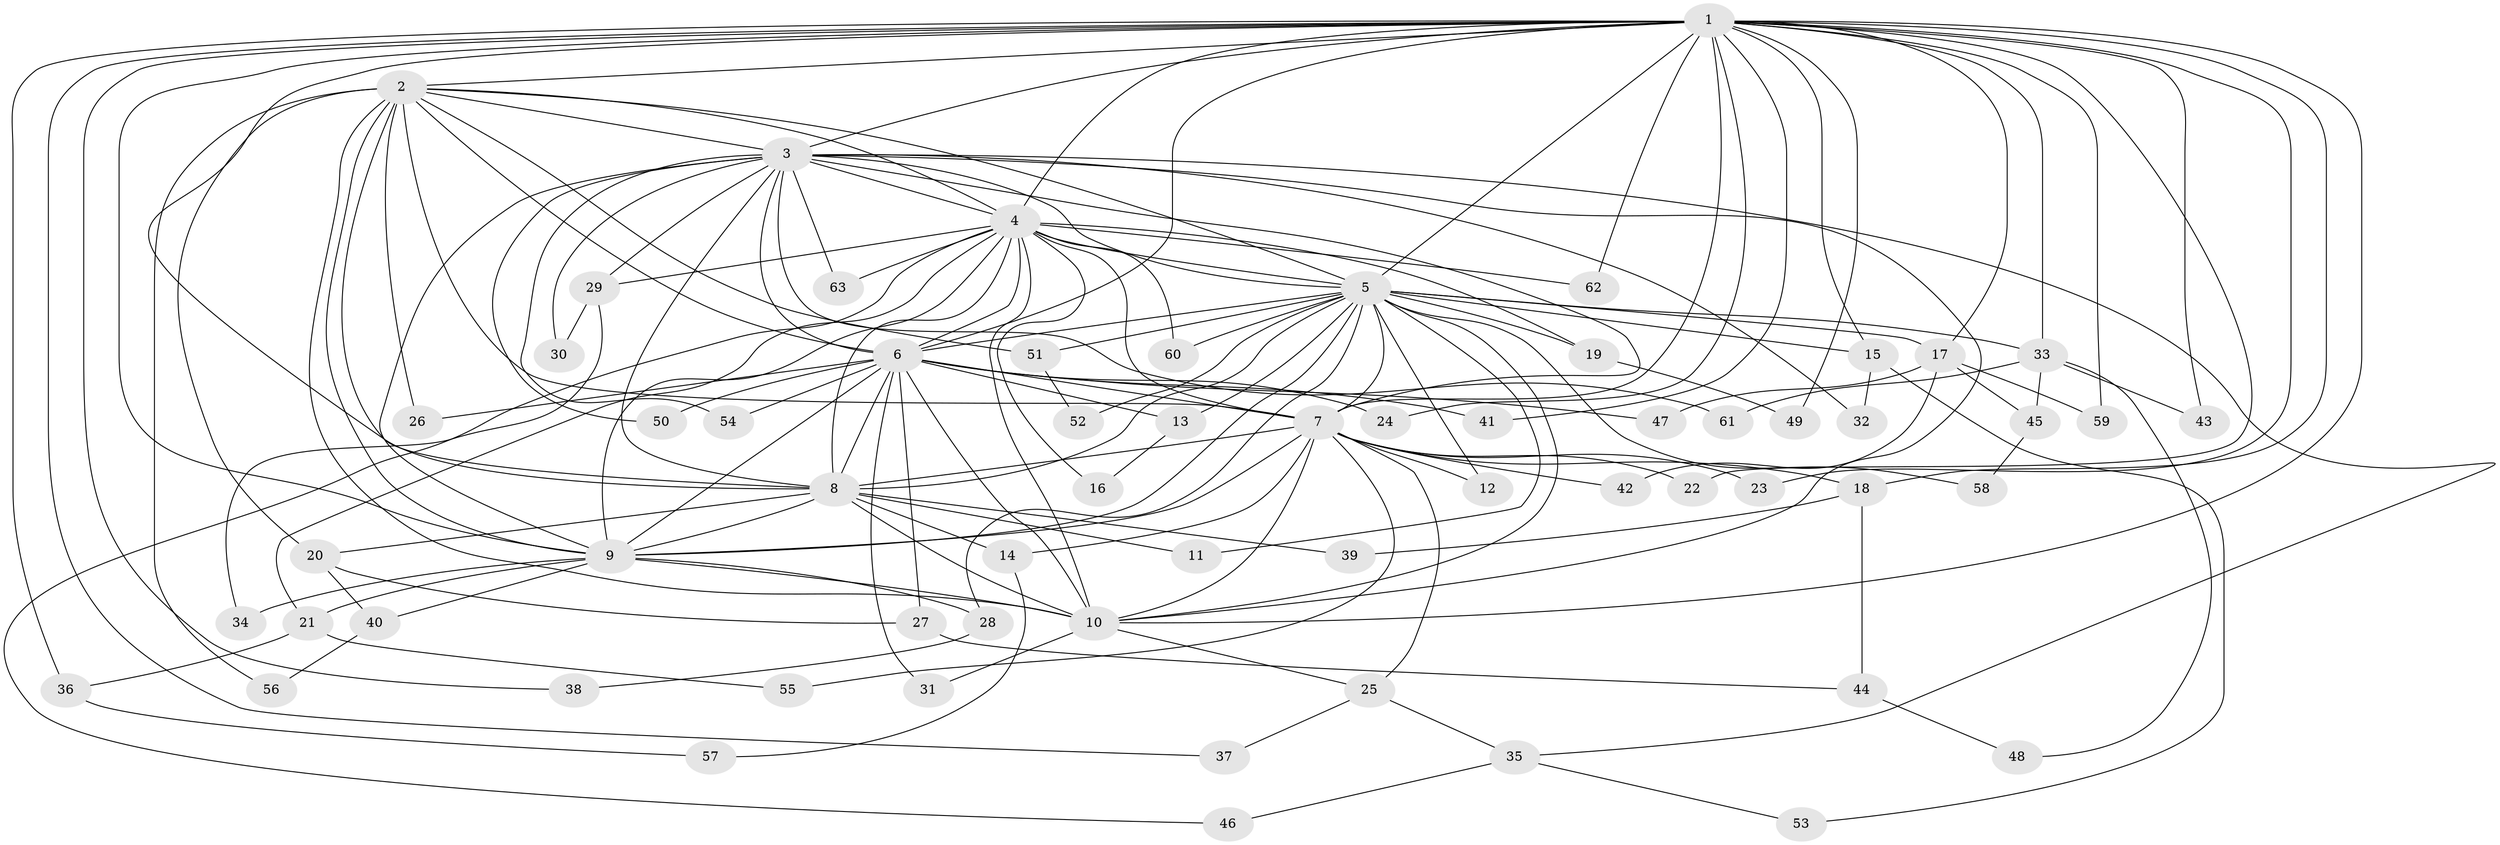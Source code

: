 // coarse degree distribution, {21: 0.02702702702702703, 12: 0.05405405405405406, 14: 0.02702702702702703, 15: 0.02702702702702703, 18: 0.02702702702702703, 16: 0.02702702702702703, 17: 0.02702702702702703, 11: 0.02702702702702703, 10: 0.02702702702702703, 2: 0.4864864864864865, 4: 0.13513513513513514, 3: 0.08108108108108109, 5: 0.02702702702702703}
// Generated by graph-tools (version 1.1) at 2025/17/03/04/25 18:17:45]
// undirected, 63 vertices, 151 edges
graph export_dot {
graph [start="1"]
  node [color=gray90,style=filled];
  1;
  2;
  3;
  4;
  5;
  6;
  7;
  8;
  9;
  10;
  11;
  12;
  13;
  14;
  15;
  16;
  17;
  18;
  19;
  20;
  21;
  22;
  23;
  24;
  25;
  26;
  27;
  28;
  29;
  30;
  31;
  32;
  33;
  34;
  35;
  36;
  37;
  38;
  39;
  40;
  41;
  42;
  43;
  44;
  45;
  46;
  47;
  48;
  49;
  50;
  51;
  52;
  53;
  54;
  55;
  56;
  57;
  58;
  59;
  60;
  61;
  62;
  63;
  1 -- 2;
  1 -- 3;
  1 -- 4;
  1 -- 5;
  1 -- 6;
  1 -- 7;
  1 -- 8;
  1 -- 9;
  1 -- 10;
  1 -- 15;
  1 -- 17;
  1 -- 18;
  1 -- 22;
  1 -- 23;
  1 -- 24;
  1 -- 33;
  1 -- 36;
  1 -- 37;
  1 -- 38;
  1 -- 41;
  1 -- 43;
  1 -- 49;
  1 -- 59;
  1 -- 62;
  2 -- 3;
  2 -- 4;
  2 -- 5;
  2 -- 6;
  2 -- 7;
  2 -- 8;
  2 -- 9;
  2 -- 10;
  2 -- 20;
  2 -- 26;
  2 -- 51;
  2 -- 56;
  3 -- 4;
  3 -- 5;
  3 -- 6;
  3 -- 7;
  3 -- 8;
  3 -- 9;
  3 -- 10;
  3 -- 29;
  3 -- 30;
  3 -- 32;
  3 -- 35;
  3 -- 50;
  3 -- 54;
  3 -- 61;
  3 -- 63;
  4 -- 5;
  4 -- 6;
  4 -- 7;
  4 -- 8;
  4 -- 9;
  4 -- 10;
  4 -- 16;
  4 -- 19;
  4 -- 21;
  4 -- 29;
  4 -- 46;
  4 -- 60;
  4 -- 62;
  4 -- 63;
  5 -- 6;
  5 -- 7;
  5 -- 8;
  5 -- 9;
  5 -- 10;
  5 -- 11;
  5 -- 12;
  5 -- 13;
  5 -- 15;
  5 -- 17;
  5 -- 19;
  5 -- 28;
  5 -- 33;
  5 -- 51;
  5 -- 52;
  5 -- 58;
  5 -- 60;
  6 -- 7;
  6 -- 8;
  6 -- 9;
  6 -- 10;
  6 -- 13;
  6 -- 24;
  6 -- 26;
  6 -- 27;
  6 -- 31;
  6 -- 41;
  6 -- 47;
  6 -- 50;
  6 -- 54;
  7 -- 8;
  7 -- 9;
  7 -- 10;
  7 -- 12;
  7 -- 14;
  7 -- 18;
  7 -- 22;
  7 -- 23;
  7 -- 25;
  7 -- 42;
  7 -- 55;
  8 -- 9;
  8 -- 10;
  8 -- 11;
  8 -- 14;
  8 -- 20;
  8 -- 39;
  9 -- 10;
  9 -- 21;
  9 -- 28;
  9 -- 34;
  9 -- 40;
  10 -- 25;
  10 -- 31;
  13 -- 16;
  14 -- 57;
  15 -- 32;
  15 -- 53;
  17 -- 42;
  17 -- 45;
  17 -- 47;
  17 -- 59;
  18 -- 39;
  18 -- 44;
  19 -- 49;
  20 -- 27;
  20 -- 40;
  21 -- 36;
  21 -- 55;
  25 -- 35;
  25 -- 37;
  27 -- 44;
  28 -- 38;
  29 -- 30;
  29 -- 34;
  33 -- 43;
  33 -- 45;
  33 -- 48;
  33 -- 61;
  35 -- 46;
  35 -- 53;
  36 -- 57;
  40 -- 56;
  44 -- 48;
  45 -- 58;
  51 -- 52;
}
